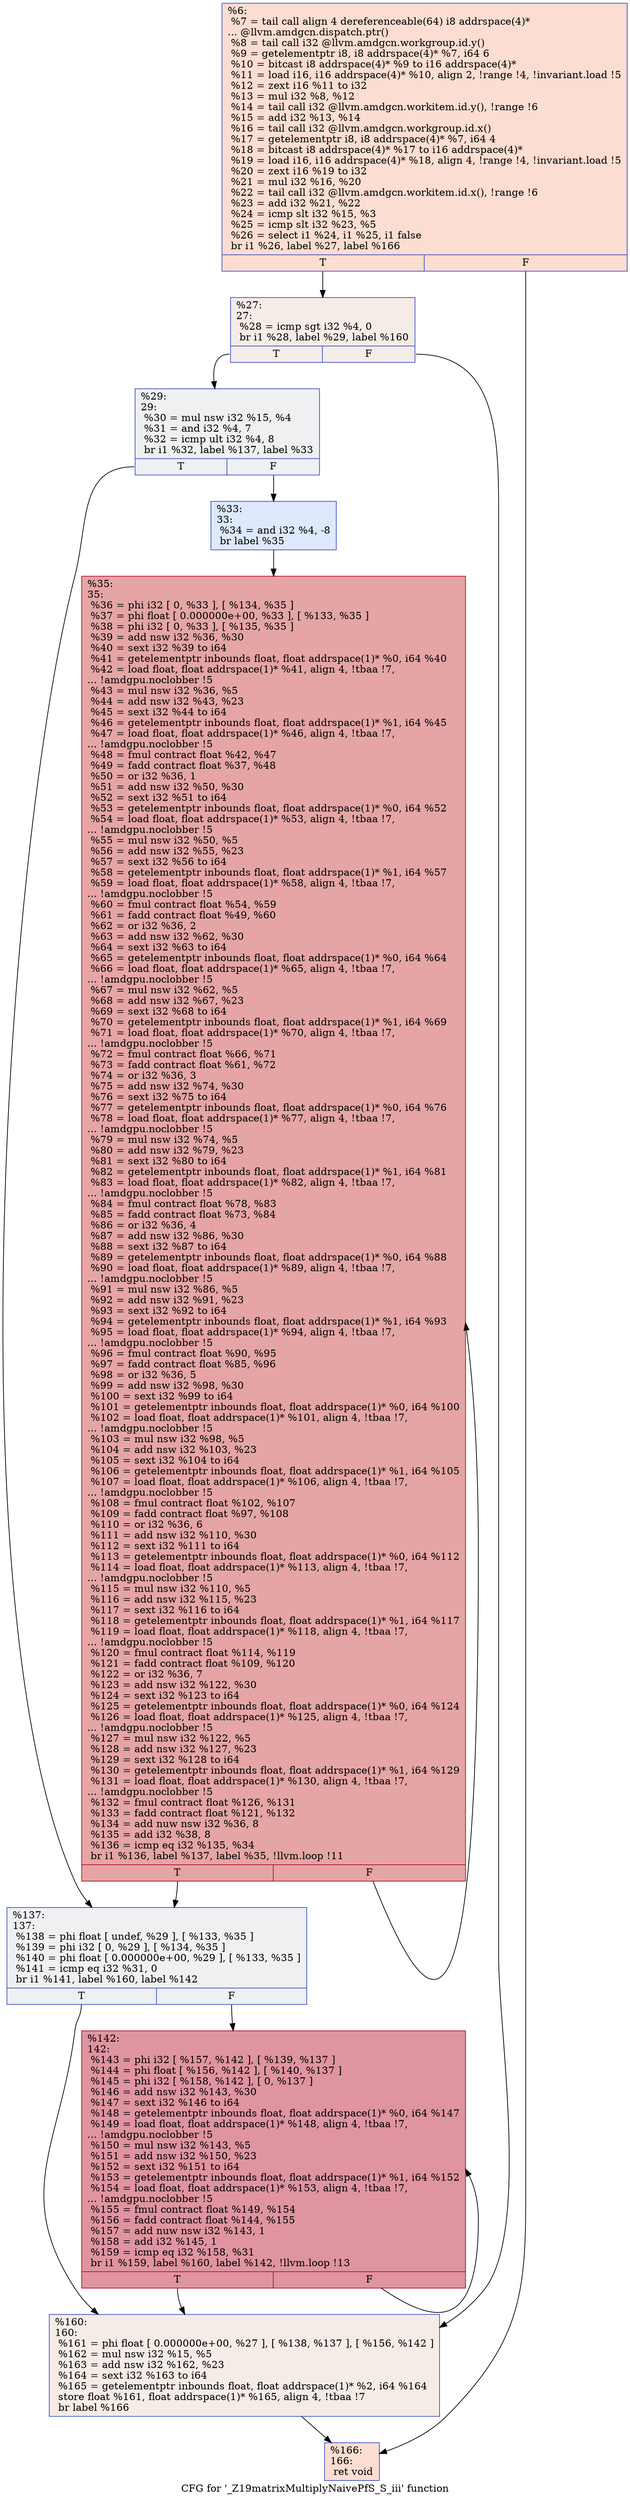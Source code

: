 digraph "CFG for '_Z19matrixMultiplyNaivePfS_S_iii' function" {
	label="CFG for '_Z19matrixMultiplyNaivePfS_S_iii' function";

	Node0x47c3d00 [shape=record,color="#3d50c3ff", style=filled, fillcolor="#f7b39670",label="{%6:\l  %7 = tail call align 4 dereferenceable(64) i8 addrspace(4)*\l... @llvm.amdgcn.dispatch.ptr()\l  %8 = tail call i32 @llvm.amdgcn.workgroup.id.y()\l  %9 = getelementptr i8, i8 addrspace(4)* %7, i64 6\l  %10 = bitcast i8 addrspace(4)* %9 to i16 addrspace(4)*\l  %11 = load i16, i16 addrspace(4)* %10, align 2, !range !4, !invariant.load !5\l  %12 = zext i16 %11 to i32\l  %13 = mul i32 %8, %12\l  %14 = tail call i32 @llvm.amdgcn.workitem.id.y(), !range !6\l  %15 = add i32 %13, %14\l  %16 = tail call i32 @llvm.amdgcn.workgroup.id.x()\l  %17 = getelementptr i8, i8 addrspace(4)* %7, i64 4\l  %18 = bitcast i8 addrspace(4)* %17 to i16 addrspace(4)*\l  %19 = load i16, i16 addrspace(4)* %18, align 4, !range !4, !invariant.load !5\l  %20 = zext i16 %19 to i32\l  %21 = mul i32 %16, %20\l  %22 = tail call i32 @llvm.amdgcn.workitem.id.x(), !range !6\l  %23 = add i32 %21, %22\l  %24 = icmp slt i32 %15, %3\l  %25 = icmp slt i32 %23, %5\l  %26 = select i1 %24, i1 %25, i1 false\l  br i1 %26, label %27, label %166\l|{<s0>T|<s1>F}}"];
	Node0x47c3d00:s0 -> Node0x47c77c0;
	Node0x47c3d00:s1 -> Node0x47c7850;
	Node0x47c77c0 [shape=record,color="#3d50c3ff", style=filled, fillcolor="#ead5c970",label="{%27:\l27:                                               \l  %28 = icmp sgt i32 %4, 0\l  br i1 %28, label %29, label %160\l|{<s0>T|<s1>F}}"];
	Node0x47c77c0:s0 -> Node0x47c7a50;
	Node0x47c77c0:s1 -> Node0x47c7aa0;
	Node0x47c7a50 [shape=record,color="#3d50c3ff", style=filled, fillcolor="#d9dce170",label="{%29:\l29:                                               \l  %30 = mul nsw i32 %15, %4\l  %31 = and i32 %4, 7\l  %32 = icmp ult i32 %4, 8\l  br i1 %32, label %137, label %33\l|{<s0>T|<s1>F}}"];
	Node0x47c7a50:s0 -> Node0x47c5d60;
	Node0x47c7a50:s1 -> Node0x47c5db0;
	Node0x47c5db0 [shape=record,color="#3d50c3ff", style=filled, fillcolor="#b5cdfa70",label="{%33:\l33:                                               \l  %34 = and i32 %4, -8\l  br label %35\l}"];
	Node0x47c5db0 -> Node0x47c8140;
	Node0x47c8140 [shape=record,color="#b70d28ff", style=filled, fillcolor="#c5333470",label="{%35:\l35:                                               \l  %36 = phi i32 [ 0, %33 ], [ %134, %35 ]\l  %37 = phi float [ 0.000000e+00, %33 ], [ %133, %35 ]\l  %38 = phi i32 [ 0, %33 ], [ %135, %35 ]\l  %39 = add nsw i32 %36, %30\l  %40 = sext i32 %39 to i64\l  %41 = getelementptr inbounds float, float addrspace(1)* %0, i64 %40\l  %42 = load float, float addrspace(1)* %41, align 4, !tbaa !7,\l... !amdgpu.noclobber !5\l  %43 = mul nsw i32 %36, %5\l  %44 = add nsw i32 %43, %23\l  %45 = sext i32 %44 to i64\l  %46 = getelementptr inbounds float, float addrspace(1)* %1, i64 %45\l  %47 = load float, float addrspace(1)* %46, align 4, !tbaa !7,\l... !amdgpu.noclobber !5\l  %48 = fmul contract float %42, %47\l  %49 = fadd contract float %37, %48\l  %50 = or i32 %36, 1\l  %51 = add nsw i32 %50, %30\l  %52 = sext i32 %51 to i64\l  %53 = getelementptr inbounds float, float addrspace(1)* %0, i64 %52\l  %54 = load float, float addrspace(1)* %53, align 4, !tbaa !7,\l... !amdgpu.noclobber !5\l  %55 = mul nsw i32 %50, %5\l  %56 = add nsw i32 %55, %23\l  %57 = sext i32 %56 to i64\l  %58 = getelementptr inbounds float, float addrspace(1)* %1, i64 %57\l  %59 = load float, float addrspace(1)* %58, align 4, !tbaa !7,\l... !amdgpu.noclobber !5\l  %60 = fmul contract float %54, %59\l  %61 = fadd contract float %49, %60\l  %62 = or i32 %36, 2\l  %63 = add nsw i32 %62, %30\l  %64 = sext i32 %63 to i64\l  %65 = getelementptr inbounds float, float addrspace(1)* %0, i64 %64\l  %66 = load float, float addrspace(1)* %65, align 4, !tbaa !7,\l... !amdgpu.noclobber !5\l  %67 = mul nsw i32 %62, %5\l  %68 = add nsw i32 %67, %23\l  %69 = sext i32 %68 to i64\l  %70 = getelementptr inbounds float, float addrspace(1)* %1, i64 %69\l  %71 = load float, float addrspace(1)* %70, align 4, !tbaa !7,\l... !amdgpu.noclobber !5\l  %72 = fmul contract float %66, %71\l  %73 = fadd contract float %61, %72\l  %74 = or i32 %36, 3\l  %75 = add nsw i32 %74, %30\l  %76 = sext i32 %75 to i64\l  %77 = getelementptr inbounds float, float addrspace(1)* %0, i64 %76\l  %78 = load float, float addrspace(1)* %77, align 4, !tbaa !7,\l... !amdgpu.noclobber !5\l  %79 = mul nsw i32 %74, %5\l  %80 = add nsw i32 %79, %23\l  %81 = sext i32 %80 to i64\l  %82 = getelementptr inbounds float, float addrspace(1)* %1, i64 %81\l  %83 = load float, float addrspace(1)* %82, align 4, !tbaa !7,\l... !amdgpu.noclobber !5\l  %84 = fmul contract float %78, %83\l  %85 = fadd contract float %73, %84\l  %86 = or i32 %36, 4\l  %87 = add nsw i32 %86, %30\l  %88 = sext i32 %87 to i64\l  %89 = getelementptr inbounds float, float addrspace(1)* %0, i64 %88\l  %90 = load float, float addrspace(1)* %89, align 4, !tbaa !7,\l... !amdgpu.noclobber !5\l  %91 = mul nsw i32 %86, %5\l  %92 = add nsw i32 %91, %23\l  %93 = sext i32 %92 to i64\l  %94 = getelementptr inbounds float, float addrspace(1)* %1, i64 %93\l  %95 = load float, float addrspace(1)* %94, align 4, !tbaa !7,\l... !amdgpu.noclobber !5\l  %96 = fmul contract float %90, %95\l  %97 = fadd contract float %85, %96\l  %98 = or i32 %36, 5\l  %99 = add nsw i32 %98, %30\l  %100 = sext i32 %99 to i64\l  %101 = getelementptr inbounds float, float addrspace(1)* %0, i64 %100\l  %102 = load float, float addrspace(1)* %101, align 4, !tbaa !7,\l... !amdgpu.noclobber !5\l  %103 = mul nsw i32 %98, %5\l  %104 = add nsw i32 %103, %23\l  %105 = sext i32 %104 to i64\l  %106 = getelementptr inbounds float, float addrspace(1)* %1, i64 %105\l  %107 = load float, float addrspace(1)* %106, align 4, !tbaa !7,\l... !amdgpu.noclobber !5\l  %108 = fmul contract float %102, %107\l  %109 = fadd contract float %97, %108\l  %110 = or i32 %36, 6\l  %111 = add nsw i32 %110, %30\l  %112 = sext i32 %111 to i64\l  %113 = getelementptr inbounds float, float addrspace(1)* %0, i64 %112\l  %114 = load float, float addrspace(1)* %113, align 4, !tbaa !7,\l... !amdgpu.noclobber !5\l  %115 = mul nsw i32 %110, %5\l  %116 = add nsw i32 %115, %23\l  %117 = sext i32 %116 to i64\l  %118 = getelementptr inbounds float, float addrspace(1)* %1, i64 %117\l  %119 = load float, float addrspace(1)* %118, align 4, !tbaa !7,\l... !amdgpu.noclobber !5\l  %120 = fmul contract float %114, %119\l  %121 = fadd contract float %109, %120\l  %122 = or i32 %36, 7\l  %123 = add nsw i32 %122, %30\l  %124 = sext i32 %123 to i64\l  %125 = getelementptr inbounds float, float addrspace(1)* %0, i64 %124\l  %126 = load float, float addrspace(1)* %125, align 4, !tbaa !7,\l... !amdgpu.noclobber !5\l  %127 = mul nsw i32 %122, %5\l  %128 = add nsw i32 %127, %23\l  %129 = sext i32 %128 to i64\l  %130 = getelementptr inbounds float, float addrspace(1)* %1, i64 %129\l  %131 = load float, float addrspace(1)* %130, align 4, !tbaa !7,\l... !amdgpu.noclobber !5\l  %132 = fmul contract float %126, %131\l  %133 = fadd contract float %121, %132\l  %134 = add nuw nsw i32 %36, 8\l  %135 = add i32 %38, 8\l  %136 = icmp eq i32 %135, %34\l  br i1 %136, label %137, label %35, !llvm.loop !11\l|{<s0>T|<s1>F}}"];
	Node0x47c8140:s0 -> Node0x47c5d60;
	Node0x47c8140:s1 -> Node0x47c8140;
	Node0x47c5d60 [shape=record,color="#3d50c3ff", style=filled, fillcolor="#d9dce170",label="{%137:\l137:                                              \l  %138 = phi float [ undef, %29 ], [ %133, %35 ]\l  %139 = phi i32 [ 0, %29 ], [ %134, %35 ]\l  %140 = phi float [ 0.000000e+00, %29 ], [ %133, %35 ]\l  %141 = icmp eq i32 %31, 0\l  br i1 %141, label %160, label %142\l|{<s0>T|<s1>F}}"];
	Node0x47c5d60:s0 -> Node0x47c7aa0;
	Node0x47c5d60:s1 -> Node0x47cde60;
	Node0x47cde60 [shape=record,color="#b70d28ff", style=filled, fillcolor="#b70d2870",label="{%142:\l142:                                              \l  %143 = phi i32 [ %157, %142 ], [ %139, %137 ]\l  %144 = phi float [ %156, %142 ], [ %140, %137 ]\l  %145 = phi i32 [ %158, %142 ], [ 0, %137 ]\l  %146 = add nsw i32 %143, %30\l  %147 = sext i32 %146 to i64\l  %148 = getelementptr inbounds float, float addrspace(1)* %0, i64 %147\l  %149 = load float, float addrspace(1)* %148, align 4, !tbaa !7,\l... !amdgpu.noclobber !5\l  %150 = mul nsw i32 %143, %5\l  %151 = add nsw i32 %150, %23\l  %152 = sext i32 %151 to i64\l  %153 = getelementptr inbounds float, float addrspace(1)* %1, i64 %152\l  %154 = load float, float addrspace(1)* %153, align 4, !tbaa !7,\l... !amdgpu.noclobber !5\l  %155 = fmul contract float %149, %154\l  %156 = fadd contract float %144, %155\l  %157 = add nuw nsw i32 %143, 1\l  %158 = add i32 %145, 1\l  %159 = icmp eq i32 %158, %31\l  br i1 %159, label %160, label %142, !llvm.loop !13\l|{<s0>T|<s1>F}}"];
	Node0x47cde60:s0 -> Node0x47c7aa0;
	Node0x47cde60:s1 -> Node0x47cde60;
	Node0x47c7aa0 [shape=record,color="#3d50c3ff", style=filled, fillcolor="#ead5c970",label="{%160:\l160:                                              \l  %161 = phi float [ 0.000000e+00, %27 ], [ %138, %137 ], [ %156, %142 ]\l  %162 = mul nsw i32 %15, %5\l  %163 = add nsw i32 %162, %23\l  %164 = sext i32 %163 to i64\l  %165 = getelementptr inbounds float, float addrspace(1)* %2, i64 %164\l  store float %161, float addrspace(1)* %165, align 4, !tbaa !7\l  br label %166\l}"];
	Node0x47c7aa0 -> Node0x47c7850;
	Node0x47c7850 [shape=record,color="#3d50c3ff", style=filled, fillcolor="#f7b39670",label="{%166:\l166:                                              \l  ret void\l}"];
}
